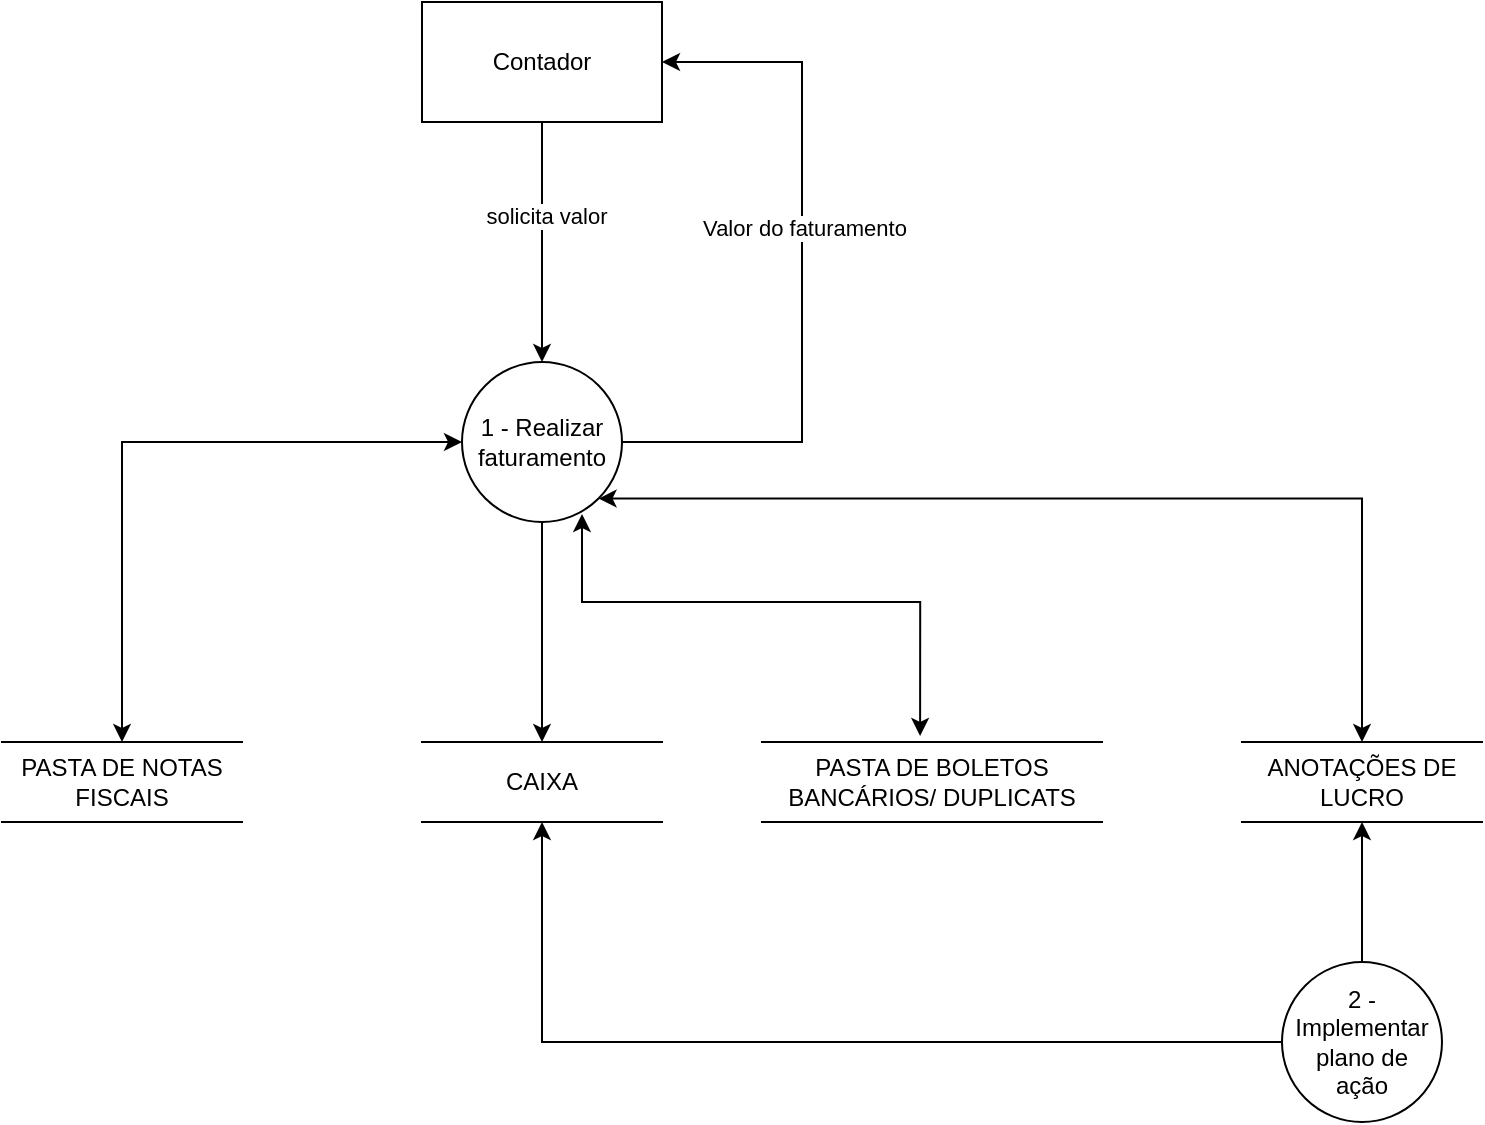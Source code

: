 <mxfile version="13.1.2" type="device"><diagram id="NxDTDA_Q_5NVgHRfjlqg" name="Page-1"><mxGraphModel dx="868" dy="1602" grid="1" gridSize="10" guides="1" tooltips="1" connect="1" arrows="1" fold="1" page="1" pageScale="1" pageWidth="827" pageHeight="1169" math="0" shadow="0"><root><mxCell id="0"/><mxCell id="1" parent="0"/><mxCell id="gRrak5_FCz_gpqjNcmge-18" style="edgeStyle=orthogonalEdgeStyle;rounded=0;orthogonalLoop=1;jettySize=auto;html=1;exitX=0;exitY=0.5;exitDx=0;exitDy=0;startArrow=none;startFill=0;endArrow=classic;endFill=1;entryX=0.5;entryY=1;entryDx=0;entryDy=0;" parent="1" source="T6JifwBsUuoG9C3hqHIJ-9" target="T6JifwBsUuoG9C3hqHIJ-13" edge="1"><mxGeometry relative="1" as="geometry"><mxPoint x="440" y="470" as="targetPoint"/></mxGeometry></mxCell><mxCell id="gRrak5_FCz_gpqjNcmge-20" style="edgeStyle=orthogonalEdgeStyle;rounded=0;orthogonalLoop=1;jettySize=auto;html=1;exitX=0.5;exitY=0;exitDx=0;exitDy=0;entryX=0.5;entryY=1;entryDx=0;entryDy=0;startArrow=none;startFill=0;endArrow=classic;endFill=1;" parent="1" source="T6JifwBsUuoG9C3hqHIJ-9" target="T6JifwBsUuoG9C3hqHIJ-11" edge="1"><mxGeometry relative="1" as="geometry"/></mxCell><mxCell id="T6JifwBsUuoG9C3hqHIJ-9" value="2 - Implementar plano de &lt;br&gt;ação" style="ellipse;whiteSpace=wrap;html=1;aspect=fixed;" parent="1" vertex="1"><mxGeometry x="820" y="430" width="80" height="80" as="geometry"/></mxCell><mxCell id="T6JifwBsUuoG9C3hqHIJ-10" value="PASTA DE NOTAS FISCAIS" style="shape=partialRectangle;whiteSpace=wrap;html=1;left=0;right=0;fillColor=none;" parent="1" vertex="1"><mxGeometry x="180" y="320" width="120" height="40" as="geometry"/></mxCell><mxCell id="T6JifwBsUuoG9C3hqHIJ-11" value="ANOTAÇÕES DE LUCRO" style="shape=partialRectangle;whiteSpace=wrap;html=1;left=0;right=0;fillColor=none;" parent="1" vertex="1"><mxGeometry x="800" y="320" width="120" height="40" as="geometry"/></mxCell><mxCell id="T6JifwBsUuoG9C3hqHIJ-13" value="CAIXA" style="shape=partialRectangle;whiteSpace=wrap;html=1;left=0;right=0;fillColor=none;" parent="1" vertex="1"><mxGeometry x="390" y="320" width="120" height="40" as="geometry"/></mxCell><mxCell id="T6JifwBsUuoG9C3hqHIJ-16" style="edgeStyle=orthogonalEdgeStyle;rounded=0;orthogonalLoop=1;jettySize=auto;html=1;exitX=0.5;exitY=1;exitDx=0;exitDy=0;entryX=0.5;entryY=0;entryDx=0;entryDy=0;" parent="1" source="T6JifwBsUuoG9C3hqHIJ-15" target="T6JifwBsUuoG9C3hqHIJ-13" edge="1"><mxGeometry relative="1" as="geometry"><mxPoint x="450" y="312" as="targetPoint"/></mxGeometry></mxCell><mxCell id="gRrak5_FCz_gpqjNcmge-4" style="edgeStyle=orthogonalEdgeStyle;rounded=0;orthogonalLoop=1;jettySize=auto;html=1;exitX=0.5;exitY=0;exitDx=0;exitDy=0;startArrow=classic;startFill=1;endArrow=none;endFill=0;" parent="1" source="T6JifwBsUuoG9C3hqHIJ-15" edge="1"><mxGeometry relative="1" as="geometry"><mxPoint x="450" y="10" as="targetPoint"/></mxGeometry></mxCell><mxCell id="gRrak5_FCz_gpqjNcmge-6" value="solicita valor" style="edgeLabel;html=1;align=center;verticalAlign=middle;resizable=0;points=[];" parent="gRrak5_FCz_gpqjNcmge-4" vertex="1" connectable="0"><mxGeometry x="0.217" y="-1" relative="1" as="geometry"><mxPoint as="offset"/></mxGeometry></mxCell><mxCell id="gRrak5_FCz_gpqjNcmge-11" style="edgeStyle=orthogonalEdgeStyle;rounded=0;orthogonalLoop=1;jettySize=auto;html=1;exitX=1;exitY=0.5;exitDx=0;exitDy=0;startArrow=none;startFill=0;endArrow=classic;endFill=1;entryX=1;entryY=0.5;entryDx=0;entryDy=0;" parent="1" source="T6JifwBsUuoG9C3hqHIJ-15" target="gRrak5_FCz_gpqjNcmge-5" edge="1"><mxGeometry relative="1" as="geometry"><mxPoint x="570" y="-20" as="targetPoint"/><Array as="points"><mxPoint x="580" y="170"/><mxPoint x="580" y="-20"/></Array></mxGeometry></mxCell><mxCell id="gRrak5_FCz_gpqjNcmge-12" value="Valor do faturamento" style="edgeLabel;html=1;align=center;verticalAlign=middle;resizable=0;points=[];" parent="gRrak5_FCz_gpqjNcmge-11" vertex="1" connectable="0"><mxGeometry x="0.126" y="-1" relative="1" as="geometry"><mxPoint as="offset"/></mxGeometry></mxCell><mxCell id="gRrak5_FCz_gpqjNcmge-15" style="edgeStyle=orthogonalEdgeStyle;rounded=0;orthogonalLoop=1;jettySize=auto;html=1;exitX=0.75;exitY=0.95;exitDx=0;exitDy=0;entryX=0.465;entryY=-0.075;entryDx=0;entryDy=0;entryPerimeter=0;startArrow=classic;startFill=1;endArrow=classic;endFill=1;exitPerimeter=0;" parent="1" source="T6JifwBsUuoG9C3hqHIJ-15" target="gRrak5_FCz_gpqjNcmge-1" edge="1"><mxGeometry relative="1" as="geometry"><Array as="points"><mxPoint x="470" y="250"/><mxPoint x="639" y="250"/></Array></mxGeometry></mxCell><mxCell id="gRrak5_FCz_gpqjNcmge-17" style="edgeStyle=orthogonalEdgeStyle;rounded=0;orthogonalLoop=1;jettySize=auto;html=1;exitX=0;exitY=0.5;exitDx=0;exitDy=0;entryX=0.5;entryY=0;entryDx=0;entryDy=0;startArrow=classic;startFill=1;endArrow=classic;endFill=1;" parent="1" source="T6JifwBsUuoG9C3hqHIJ-15" target="T6JifwBsUuoG9C3hqHIJ-10" edge="1"><mxGeometry relative="1" as="geometry"/></mxCell><mxCell id="gRrak5_FCz_gpqjNcmge-19" style="edgeStyle=orthogonalEdgeStyle;rounded=0;orthogonalLoop=1;jettySize=auto;html=1;entryX=0.5;entryY=0;entryDx=0;entryDy=0;startArrow=classic;startFill=1;endArrow=classic;endFill=1;exitX=1;exitY=1;exitDx=0;exitDy=0;" parent="1" source="T6JifwBsUuoG9C3hqHIJ-15" target="T6JifwBsUuoG9C3hqHIJ-11" edge="1"><mxGeometry relative="1" as="geometry"><mxPoint x="490" y="198" as="sourcePoint"/><Array as="points"><mxPoint x="860" y="198"/></Array></mxGeometry></mxCell><mxCell id="T6JifwBsUuoG9C3hqHIJ-15" value="1 - Realizar faturamento" style="ellipse;whiteSpace=wrap;html=1;aspect=fixed;" parent="1" vertex="1"><mxGeometry x="410" y="130" width="80" height="80" as="geometry"/></mxCell><mxCell id="gRrak5_FCz_gpqjNcmge-1" value="PASTA DE BOLETOS BANCÁRIOS/ DUPLICATS" style="shape=partialRectangle;whiteSpace=wrap;html=1;left=0;right=0;fillColor=none;" parent="1" vertex="1"><mxGeometry x="560" y="320" width="170" height="40" as="geometry"/></mxCell><mxCell id="gRrak5_FCz_gpqjNcmge-5" value="Contador" style="rounded=0;whiteSpace=wrap;html=1;" parent="1" vertex="1"><mxGeometry x="390" y="-50" width="120" height="60" as="geometry"/></mxCell></root></mxGraphModel></diagram></mxfile>
